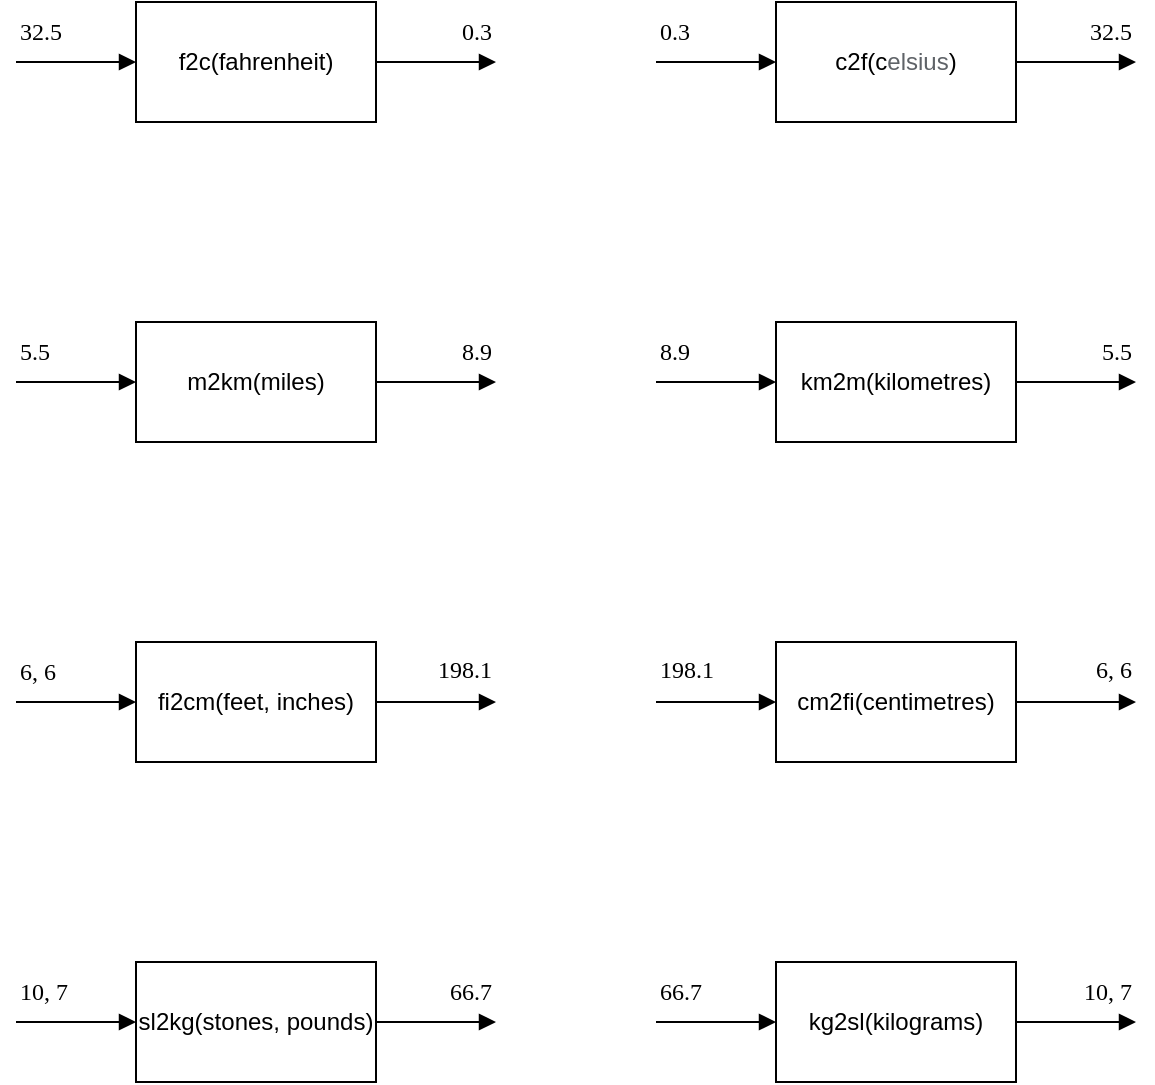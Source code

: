 <mxfile version="24.7.8" pages="2">
  <diagram id="5CwPGjUbyQKT_4r2Ptqw" name="functions">
    <mxGraphModel dx="882" dy="677" grid="1" gridSize="10" guides="1" tooltips="1" connect="1" arrows="1" fold="1" page="1" pageScale="1" pageWidth="1169" pageHeight="827" math="0" shadow="0">
      <root>
        <mxCell id="0" />
        <mxCell id="1" parent="0" />
        <mxCell id="KOdq0aEJ3bhY2r8L5KYj-3" style="edgeStyle=orthogonalEdgeStyle;rounded=0;orthogonalLoop=1;jettySize=auto;html=1;exitX=0;exitY=0.5;exitDx=0;exitDy=0;endArrow=none;endFill=0;startArrow=block;startFill=1;" parent="1" source="KOdq0aEJ3bhY2r8L5KYj-1" edge="1">
          <mxGeometry relative="1" as="geometry">
            <mxPoint x="360" y="110" as="targetPoint" />
          </mxGeometry>
        </mxCell>
        <mxCell id="UtDX9IJsaf98Vin3WjMV-13" style="edgeStyle=orthogonalEdgeStyle;rounded=0;orthogonalLoop=1;jettySize=auto;html=1;exitX=1;exitY=0.5;exitDx=0;exitDy=0;endArrow=block;endFill=1;" parent="1" source="KOdq0aEJ3bhY2r8L5KYj-1" edge="1">
          <mxGeometry relative="1" as="geometry">
            <mxPoint x="600" y="110" as="targetPoint" />
          </mxGeometry>
        </mxCell>
        <mxCell id="KOdq0aEJ3bhY2r8L5KYj-1" value="f2c(fahrenheit)" style="rounded=0;whiteSpace=wrap;html=1;" parent="1" vertex="1">
          <mxGeometry x="420" y="80" width="120" height="60" as="geometry" />
        </mxCell>
        <mxCell id="KOdq0aEJ3bhY2r8L5KYj-5" value="&lt;font face=&quot;Lucida Console&quot;&gt;&lt;span style=&quot;font-size: 12px;&quot;&gt;32.5&lt;/span&gt;&lt;/font&gt;" style="text;html=1;strokeColor=none;fillColor=none;align=left;verticalAlign=middle;whiteSpace=wrap;rounded=0;fontFamily=Helvetica;fontSize=11;fontColor=default;" parent="1" vertex="1">
          <mxGeometry x="360" y="80" width="60" height="30" as="geometry" />
        </mxCell>
        <mxCell id="KOdq0aEJ3bhY2r8L5KYj-8" style="edgeStyle=orthogonalEdgeStyle;rounded=0;orthogonalLoop=1;jettySize=auto;html=1;exitX=0;exitY=0.5;exitDx=0;exitDy=0;endArrow=none;endFill=0;startArrow=block;startFill=1;" parent="1" source="KOdq0aEJ3bhY2r8L5KYj-10" edge="1">
          <mxGeometry relative="1" as="geometry">
            <mxPoint x="680" y="110" as="targetPoint" />
          </mxGeometry>
        </mxCell>
        <mxCell id="KOdq0aEJ3bhY2r8L5KYj-9" style="edgeStyle=orthogonalEdgeStyle;shape=connector;rounded=0;orthogonalLoop=1;jettySize=auto;html=1;exitX=1;exitY=0.5;exitDx=0;exitDy=0;labelBackgroundColor=default;strokeColor=default;fontFamily=Helvetica;fontSize=11;fontColor=default;endArrow=block;endFill=1;" parent="1" source="KOdq0aEJ3bhY2r8L5KYj-10" edge="1">
          <mxGeometry relative="1" as="geometry">
            <mxPoint x="920" y="110" as="targetPoint" />
          </mxGeometry>
        </mxCell>
        <mxCell id="KOdq0aEJ3bhY2r8L5KYj-10" value="&lt;font style=&quot;font-size: 12px;&quot;&gt;c2f(c&lt;span style=&quot;color: rgb(95, 99, 104); font-family: Arial, sans-serif; text-align: left; background-color: rgb(255, 255, 255);&quot;&gt;elsius&lt;/span&gt;)&lt;/font&gt;" style="rounded=0;whiteSpace=wrap;html=1;" parent="1" vertex="1">
          <mxGeometry x="740" y="80" width="120" height="60" as="geometry" />
        </mxCell>
        <mxCell id="KOdq0aEJ3bhY2r8L5KYj-11" value="&lt;font style=&quot;font-size: 12px;&quot; face=&quot;Lucida Console&quot;&gt;0.3&lt;/font&gt;" style="text;html=1;strokeColor=none;fillColor=none;align=left;verticalAlign=middle;whiteSpace=wrap;rounded=0;fontFamily=Helvetica;fontSize=11;fontColor=default;" parent="1" vertex="1">
          <mxGeometry x="680" y="80" width="60" height="30" as="geometry" />
        </mxCell>
        <mxCell id="KOdq0aEJ3bhY2r8L5KYj-12" value="&lt;font style=&quot;font-size: 12px;&quot; face=&quot;Lucida Console&quot;&gt;32.5&lt;/font&gt;" style="text;html=1;strokeColor=none;fillColor=none;align=right;verticalAlign=middle;whiteSpace=wrap;rounded=0;fontFamily=Helvetica;fontSize=11;fontColor=default;" parent="1" vertex="1">
          <mxGeometry x="860" y="80" width="60" height="30" as="geometry" />
        </mxCell>
        <mxCell id="trtM3cNy_Q_8wwAv1gUO-1" style="edgeStyle=orthogonalEdgeStyle;rounded=0;orthogonalLoop=1;jettySize=auto;html=1;exitX=0;exitY=0.5;exitDx=0;exitDy=0;endArrow=none;endFill=0;startArrow=block;startFill=1;" parent="1" source="trtM3cNy_Q_8wwAv1gUO-3" edge="1">
          <mxGeometry relative="1" as="geometry">
            <mxPoint x="360" y="430" as="targetPoint" />
          </mxGeometry>
        </mxCell>
        <mxCell id="trtM3cNy_Q_8wwAv1gUO-2" style="edgeStyle=orthogonalEdgeStyle;shape=connector;rounded=0;orthogonalLoop=1;jettySize=auto;html=1;exitX=1;exitY=0.5;exitDx=0;exitDy=0;labelBackgroundColor=default;strokeColor=default;fontFamily=Helvetica;fontSize=11;fontColor=default;endArrow=block;endFill=1;" parent="1" source="trtM3cNy_Q_8wwAv1gUO-3" edge="1">
          <mxGeometry relative="1" as="geometry">
            <mxPoint x="600" y="430" as="targetPoint" />
          </mxGeometry>
        </mxCell>
        <mxCell id="trtM3cNy_Q_8wwAv1gUO-3" value="&lt;font style=&quot;font-size: 12px;&quot;&gt;fi2cm(feet, inches)&lt;/font&gt;" style="rounded=0;whiteSpace=wrap;html=1;" parent="1" vertex="1">
          <mxGeometry x="420" y="400" width="120" height="60" as="geometry" />
        </mxCell>
        <mxCell id="trtM3cNy_Q_8wwAv1gUO-4" value="&lt;font style=&quot;font-size: 12px;&quot; face=&quot;Lucida Console&quot;&gt;6, 6&lt;/font&gt;" style="text;html=1;strokeColor=none;fillColor=none;align=left;verticalAlign=middle;whiteSpace=wrap;rounded=0;fontFamily=Helvetica;fontSize=11;fontColor=default;" parent="1" vertex="1">
          <mxGeometry x="360" y="400" width="60" height="30" as="geometry" />
        </mxCell>
        <mxCell id="trtM3cNy_Q_8wwAv1gUO-5" value="&lt;font style=&quot;font-size: 12px;&quot; face=&quot;Lucida Console&quot;&gt;198.1&lt;/font&gt;" style="text;html=1;strokeColor=none;fillColor=none;align=right;verticalAlign=middle;whiteSpace=wrap;rounded=0;fontFamily=Helvetica;fontSize=11;fontColor=default;" parent="1" vertex="1">
          <mxGeometry x="540" y="399" width="60" height="30" as="geometry" />
        </mxCell>
        <mxCell id="trtM3cNy_Q_8wwAv1gUO-6" style="edgeStyle=orthogonalEdgeStyle;rounded=0;orthogonalLoop=1;jettySize=auto;html=1;exitX=0;exitY=0.5;exitDx=0;exitDy=0;endArrow=none;endFill=0;startArrow=block;startFill=1;" parent="1" source="trtM3cNy_Q_8wwAv1gUO-8" edge="1">
          <mxGeometry relative="1" as="geometry">
            <mxPoint x="680" y="430" as="targetPoint" />
          </mxGeometry>
        </mxCell>
        <mxCell id="trtM3cNy_Q_8wwAv1gUO-7" style="edgeStyle=orthogonalEdgeStyle;shape=connector;rounded=0;orthogonalLoop=1;jettySize=auto;html=1;exitX=1;exitY=0.5;exitDx=0;exitDy=0;labelBackgroundColor=default;strokeColor=default;fontFamily=Helvetica;fontSize=11;fontColor=default;endArrow=block;endFill=1;" parent="1" source="trtM3cNy_Q_8wwAv1gUO-8" edge="1">
          <mxGeometry relative="1" as="geometry">
            <mxPoint x="920" y="430" as="targetPoint" />
          </mxGeometry>
        </mxCell>
        <mxCell id="trtM3cNy_Q_8wwAv1gUO-8" value="&lt;font style=&quot;font-size: 12px;&quot;&gt;cm2fi(centimetres)&lt;/font&gt;" style="rounded=0;whiteSpace=wrap;html=1;" parent="1" vertex="1">
          <mxGeometry x="740" y="400" width="120" height="60" as="geometry" />
        </mxCell>
        <mxCell id="trtM3cNy_Q_8wwAv1gUO-9" value="&lt;font style=&quot;font-size: 12px;&quot; face=&quot;Lucida Console&quot;&gt;198.1&lt;/font&gt;" style="text;html=1;strokeColor=none;fillColor=none;align=left;verticalAlign=middle;whiteSpace=wrap;rounded=0;fontFamily=Helvetica;fontSize=11;fontColor=default;" parent="1" vertex="1">
          <mxGeometry x="680" y="399" width="60" height="30" as="geometry" />
        </mxCell>
        <mxCell id="trtM3cNy_Q_8wwAv1gUO-10" value="&lt;font style=&quot;font-size: 12px;&quot; face=&quot;Lucida Console&quot;&gt;6, 6&lt;/font&gt;" style="text;html=1;strokeColor=none;fillColor=none;align=right;verticalAlign=middle;whiteSpace=wrap;rounded=0;fontFamily=Helvetica;fontSize=11;fontColor=default;" parent="1" vertex="1">
          <mxGeometry x="860" y="399" width="60" height="30" as="geometry" />
        </mxCell>
        <mxCell id="trtM3cNy_Q_8wwAv1gUO-11" style="edgeStyle=orthogonalEdgeStyle;rounded=0;orthogonalLoop=1;jettySize=auto;html=1;exitX=0;exitY=0.5;exitDx=0;exitDy=0;endArrow=none;endFill=0;startArrow=block;startFill=1;" parent="1" source="trtM3cNy_Q_8wwAv1gUO-13" edge="1">
          <mxGeometry relative="1" as="geometry">
            <mxPoint x="360" y="270" as="targetPoint" />
          </mxGeometry>
        </mxCell>
        <mxCell id="trtM3cNy_Q_8wwAv1gUO-12" style="edgeStyle=orthogonalEdgeStyle;shape=connector;rounded=0;orthogonalLoop=1;jettySize=auto;html=1;exitX=1;exitY=0.5;exitDx=0;exitDy=0;labelBackgroundColor=default;strokeColor=default;fontFamily=Helvetica;fontSize=11;fontColor=default;endArrow=block;endFill=1;" parent="1" source="trtM3cNy_Q_8wwAv1gUO-13" edge="1">
          <mxGeometry relative="1" as="geometry">
            <mxPoint x="600" y="270" as="targetPoint" />
          </mxGeometry>
        </mxCell>
        <mxCell id="trtM3cNy_Q_8wwAv1gUO-13" value="m2km(miles)" style="rounded=0;whiteSpace=wrap;html=1;" parent="1" vertex="1">
          <mxGeometry x="420" y="240" width="120" height="60" as="geometry" />
        </mxCell>
        <mxCell id="trtM3cNy_Q_8wwAv1gUO-14" value="&lt;font face=&quot;Lucida Console&quot;&gt;&lt;span style=&quot;font-size: 12px;&quot;&gt;5.5&lt;/span&gt;&lt;/font&gt;" style="text;html=1;strokeColor=none;fillColor=none;align=left;verticalAlign=middle;whiteSpace=wrap;rounded=0;fontFamily=Helvetica;fontSize=11;fontColor=default;" parent="1" vertex="1">
          <mxGeometry x="360" y="240" width="60" height="30" as="geometry" />
        </mxCell>
        <mxCell id="trtM3cNy_Q_8wwAv1gUO-15" value="&lt;font style=&quot;font-size: 12px;&quot; face=&quot;Lucida Console&quot;&gt;8.9&lt;/font&gt;" style="text;html=1;strokeColor=none;fillColor=none;align=right;verticalAlign=middle;whiteSpace=wrap;rounded=0;fontFamily=Helvetica;fontSize=11;fontColor=default;" parent="1" vertex="1">
          <mxGeometry x="540" y="240" width="60" height="30" as="geometry" />
        </mxCell>
        <mxCell id="trtM3cNy_Q_8wwAv1gUO-16" style="edgeStyle=orthogonalEdgeStyle;rounded=0;orthogonalLoop=1;jettySize=auto;html=1;exitX=0;exitY=0.5;exitDx=0;exitDy=0;endArrow=none;endFill=0;startArrow=block;startFill=1;" parent="1" source="trtM3cNy_Q_8wwAv1gUO-18" edge="1">
          <mxGeometry relative="1" as="geometry">
            <mxPoint x="680" y="270" as="targetPoint" />
          </mxGeometry>
        </mxCell>
        <mxCell id="trtM3cNy_Q_8wwAv1gUO-17" style="edgeStyle=orthogonalEdgeStyle;shape=connector;rounded=0;orthogonalLoop=1;jettySize=auto;html=1;exitX=1;exitY=0.5;exitDx=0;exitDy=0;labelBackgroundColor=default;strokeColor=default;fontFamily=Helvetica;fontSize=11;fontColor=default;endArrow=block;endFill=1;" parent="1" source="trtM3cNy_Q_8wwAv1gUO-18" edge="1">
          <mxGeometry relative="1" as="geometry">
            <mxPoint x="920" y="270" as="targetPoint" />
          </mxGeometry>
        </mxCell>
        <mxCell id="trtM3cNy_Q_8wwAv1gUO-18" value="&lt;font style=&quot;font-size: 12px;&quot;&gt;km2m(kilometres)&lt;/font&gt;" style="rounded=0;whiteSpace=wrap;html=1;" parent="1" vertex="1">
          <mxGeometry x="740" y="240" width="120" height="60" as="geometry" />
        </mxCell>
        <mxCell id="trtM3cNy_Q_8wwAv1gUO-19" value="&lt;font style=&quot;font-size: 12px;&quot; face=&quot;Lucida Console&quot;&gt;8.9&lt;/font&gt;" style="text;html=1;strokeColor=none;fillColor=none;align=left;verticalAlign=middle;whiteSpace=wrap;rounded=0;fontFamily=Helvetica;fontSize=11;fontColor=default;" parent="1" vertex="1">
          <mxGeometry x="680" y="240" width="60" height="30" as="geometry" />
        </mxCell>
        <mxCell id="trtM3cNy_Q_8wwAv1gUO-20" value="&lt;font style=&quot;font-size: 12px;&quot; face=&quot;Lucida Console&quot;&gt;5.5&lt;/font&gt;" style="text;html=1;strokeColor=none;fillColor=none;align=right;verticalAlign=middle;whiteSpace=wrap;rounded=0;fontFamily=Helvetica;fontSize=11;fontColor=default;" parent="1" vertex="1">
          <mxGeometry x="860" y="240" width="60" height="30" as="geometry" />
        </mxCell>
        <mxCell id="UtDX9IJsaf98Vin3WjMV-1" style="edgeStyle=orthogonalEdgeStyle;rounded=0;orthogonalLoop=1;jettySize=auto;html=1;exitX=0;exitY=0.5;exitDx=0;exitDy=0;endArrow=none;endFill=0;startArrow=block;startFill=1;" parent="1" source="UtDX9IJsaf98Vin3WjMV-3" edge="1">
          <mxGeometry relative="1" as="geometry">
            <mxPoint x="360" y="590" as="targetPoint" />
          </mxGeometry>
        </mxCell>
        <mxCell id="UtDX9IJsaf98Vin3WjMV-15" style="edgeStyle=orthogonalEdgeStyle;shape=connector;rounded=0;orthogonalLoop=1;jettySize=auto;html=1;exitX=1;exitY=0.5;exitDx=0;exitDy=0;strokeColor=default;align=center;verticalAlign=middle;fontFamily=Helvetica;fontSize=11;fontColor=default;labelBackgroundColor=default;endArrow=block;endFill=1;" parent="1" source="UtDX9IJsaf98Vin3WjMV-3" edge="1">
          <mxGeometry relative="1" as="geometry">
            <mxPoint x="600" y="590" as="targetPoint" />
          </mxGeometry>
        </mxCell>
        <mxCell id="UtDX9IJsaf98Vin3WjMV-3" value="&lt;font style=&quot;font-size: 12px;&quot;&gt;sl2kg(stones, pounds)&lt;/font&gt;" style="rounded=0;whiteSpace=wrap;html=1;" parent="1" vertex="1">
          <mxGeometry x="420" y="560" width="120" height="60" as="geometry" />
        </mxCell>
        <mxCell id="UtDX9IJsaf98Vin3WjMV-4" value="&lt;font style=&quot;font-size: 12px;&quot; face=&quot;Lucida Console&quot;&gt;10, 7&lt;/font&gt;" style="text;html=1;strokeColor=none;fillColor=none;align=left;verticalAlign=middle;whiteSpace=wrap;rounded=0;fontFamily=Helvetica;fontSize=11;fontColor=default;" parent="1" vertex="1">
          <mxGeometry x="360" y="560" width="60" height="30" as="geometry" />
        </mxCell>
        <mxCell id="UtDX9IJsaf98Vin3WjMV-6" style="edgeStyle=orthogonalEdgeStyle;rounded=0;orthogonalLoop=1;jettySize=auto;html=1;exitX=0;exitY=0.5;exitDx=0;exitDy=0;endArrow=none;endFill=0;startArrow=block;startFill=1;" parent="1" source="UtDX9IJsaf98Vin3WjMV-8" edge="1">
          <mxGeometry relative="1" as="geometry">
            <mxPoint x="680" y="590" as="targetPoint" />
          </mxGeometry>
        </mxCell>
        <mxCell id="UtDX9IJsaf98Vin3WjMV-7" style="edgeStyle=orthogonalEdgeStyle;shape=connector;rounded=0;orthogonalLoop=1;jettySize=auto;html=1;exitX=1;exitY=0.5;exitDx=0;exitDy=0;labelBackgroundColor=default;strokeColor=default;fontFamily=Helvetica;fontSize=11;fontColor=default;endArrow=block;endFill=1;" parent="1" source="UtDX9IJsaf98Vin3WjMV-8" edge="1">
          <mxGeometry relative="1" as="geometry">
            <mxPoint x="920" y="590" as="targetPoint" />
          </mxGeometry>
        </mxCell>
        <mxCell id="UtDX9IJsaf98Vin3WjMV-8" value="&lt;font style=&quot;font-size: 12px;&quot;&gt;kg2sl(kilograms)&lt;/font&gt;" style="rounded=0;whiteSpace=wrap;html=1;" parent="1" vertex="1">
          <mxGeometry x="740" y="560" width="120" height="60" as="geometry" />
        </mxCell>
        <mxCell id="UtDX9IJsaf98Vin3WjMV-9" value="&lt;font style=&quot;font-size: 12px;&quot; face=&quot;Lucida Console&quot;&gt;66.7&lt;/font&gt;" style="text;html=1;strokeColor=none;fillColor=none;align=left;verticalAlign=middle;whiteSpace=wrap;rounded=0;fontFamily=Helvetica;fontSize=11;fontColor=default;" parent="1" vertex="1">
          <mxGeometry x="680" y="560" width="60" height="30" as="geometry" />
        </mxCell>
        <mxCell id="UtDX9IJsaf98Vin3WjMV-10" value="&lt;font style=&quot;font-size: 12px;&quot; face=&quot;Lucida Console&quot;&gt;10, 7&lt;/font&gt;" style="text;html=1;strokeColor=none;fillColor=none;align=right;verticalAlign=middle;whiteSpace=wrap;rounded=0;fontFamily=Helvetica;fontSize=11;fontColor=default;" parent="1" vertex="1">
          <mxGeometry x="860" y="560" width="60" height="30" as="geometry" />
        </mxCell>
        <mxCell id="KOdq0aEJ3bhY2r8L5KYj-6" value="&lt;font style=&quot;font-size: 12px;&quot; face=&quot;Lucida Console&quot;&gt;0.3&lt;/font&gt;" style="text;html=1;strokeColor=none;fillColor=none;align=right;verticalAlign=middle;whiteSpace=wrap;rounded=0;fontFamily=Helvetica;fontSize=11;fontColor=default;" parent="1" vertex="1">
          <mxGeometry x="540" y="80" width="60" height="30" as="geometry" />
        </mxCell>
        <mxCell id="UtDX9IJsaf98Vin3WjMV-5" value="&lt;font style=&quot;font-size: 12px;&quot; face=&quot;Lucida Console&quot;&gt;66.7&lt;/font&gt;" style="text;html=1;strokeColor=none;fillColor=none;align=right;verticalAlign=middle;whiteSpace=wrap;rounded=0;fontFamily=Helvetica;fontSize=11;fontColor=default;" parent="1" vertex="1">
          <mxGeometry x="540" y="560" width="60" height="30" as="geometry" />
        </mxCell>
      </root>
    </mxGraphModel>
  </diagram>
  <diagram id="JhtlfFd-z6uTGVz7A-Ey" name="Page-1">
    <mxGraphModel dx="870" dy="655" grid="1" gridSize="10" guides="1" tooltips="1" connect="1" arrows="1" fold="1" page="1" pageScale="1" pageWidth="1169" pageHeight="827" math="0" shadow="0">
      <root>
        <mxCell id="0" />
        <mxCell id="1" parent="0" />
        <mxCell id="RjlD7E5bPbX68Lo8WS0Y-27" style="edgeStyle=orthogonalEdgeStyle;rounded=0;orthogonalLoop=1;jettySize=auto;html=1;exitX=0.5;exitY=1;exitDx=0;exitDy=0;startArrow=none;startFill=0;endArrow=none;endFill=0;" edge="1" parent="1" source="RjlD7E5bPbX68Lo8WS0Y-1">
          <mxGeometry relative="1" as="geometry">
            <mxPoint x="540" y="200" as="targetPoint" />
          </mxGeometry>
        </mxCell>
        <mxCell id="RjlD7E5bPbX68Lo8WS0Y-1" value="Convert Fahrenheit to Celsius" style="rounded=0;whiteSpace=wrap;html=1;" vertex="1" parent="1">
          <mxGeometry x="480" y="120" width="120" height="60" as="geometry" />
        </mxCell>
        <mxCell id="RjlD7E5bPbX68Lo8WS0Y-4" style="edgeStyle=orthogonalEdgeStyle;rounded=0;orthogonalLoop=1;jettySize=auto;html=1;exitX=0.25;exitY=1;exitDx=0;exitDy=0;endArrow=none;endFill=0;startArrow=block;startFill=1;" edge="1" parent="1" source="RjlD7E5bPbX68Lo8WS0Y-2">
          <mxGeometry relative="1" as="geometry">
            <mxPoint x="210" y="360" as="targetPoint" />
          </mxGeometry>
        </mxCell>
        <mxCell id="RjlD7E5bPbX68Lo8WS0Y-18" style="edgeStyle=orthogonalEdgeStyle;rounded=0;orthogonalLoop=1;jettySize=auto;html=1;exitX=0.5;exitY=0;exitDx=0;exitDy=0;startArrow=none;startFill=0;endArrow=none;endFill=0;" edge="1" parent="1" source="RjlD7E5bPbX68Lo8WS0Y-2">
          <mxGeometry relative="1" as="geometry">
            <mxPoint x="240" y="200" as="targetPoint" />
          </mxGeometry>
        </mxCell>
        <mxCell id="RjlD7E5bPbX68Lo8WS0Y-2" value="Accept Fahrenheit&amp;nbsp;value" style="rounded=0;whiteSpace=wrap;html=1;" vertex="1" parent="1">
          <mxGeometry x="180" y="240" width="120" height="60" as="geometry" />
        </mxCell>
        <mxCell id="RjlD7E5bPbX68Lo8WS0Y-19" style="edgeStyle=orthogonalEdgeStyle;rounded=0;orthogonalLoop=1;jettySize=auto;html=1;exitX=0.5;exitY=0;exitDx=0;exitDy=0;startArrow=none;startFill=0;endArrow=none;endFill=0;" edge="1" parent="1" source="RjlD7E5bPbX68Lo8WS0Y-3">
          <mxGeometry relative="1" as="geometry">
            <mxPoint x="360" y="200" as="targetPoint" />
          </mxGeometry>
        </mxCell>
        <mxCell id="RjlD7E5bPbX68Lo8WS0Y-3" value="Subtract 32" style="rounded=0;whiteSpace=wrap;html=1;" vertex="1" parent="1">
          <mxGeometry x="300" y="360" width="120" height="60" as="geometry" />
        </mxCell>
        <mxCell id="RjlD7E5bPbX68Lo8WS0Y-26" style="edgeStyle=orthogonalEdgeStyle;rounded=0;orthogonalLoop=1;jettySize=auto;html=1;exitX=0.5;exitY=0;exitDx=0;exitDy=0;startArrow=none;startFill=0;endArrow=none;endFill=0;" edge="1" parent="1" source="RjlD7E5bPbX68Lo8WS0Y-5">
          <mxGeometry relative="1" as="geometry">
            <mxPoint x="480" y="200" as="targetPoint" />
          </mxGeometry>
        </mxCell>
        <mxCell id="RjlD7E5bPbX68Lo8WS0Y-5" value="Multiply by 5" style="rounded=0;whiteSpace=wrap;html=1;" vertex="1" parent="1">
          <mxGeometry x="420" y="240" width="120" height="60" as="geometry" />
        </mxCell>
        <mxCell id="RjlD7E5bPbX68Lo8WS0Y-20" style="edgeStyle=orthogonalEdgeStyle;rounded=0;orthogonalLoop=1;jettySize=auto;html=1;exitX=0.5;exitY=0;exitDx=0;exitDy=0;startArrow=none;startFill=0;endArrow=none;endFill=0;" edge="1" parent="1" source="RjlD7E5bPbX68Lo8WS0Y-7">
          <mxGeometry relative="1" as="geometry">
            <mxPoint x="600" y="200" as="targetPoint" />
          </mxGeometry>
        </mxCell>
        <mxCell id="RjlD7E5bPbX68Lo8WS0Y-7" value="Divide by 9" style="rounded=0;whiteSpace=wrap;html=1;" vertex="1" parent="1">
          <mxGeometry x="540" y="360" width="120" height="60" as="geometry" />
        </mxCell>
        <mxCell id="RjlD7E5bPbX68Lo8WS0Y-10" style="edgeStyle=orthogonalEdgeStyle;rounded=0;orthogonalLoop=1;jettySize=auto;html=1;exitX=0.75;exitY=1;exitDx=0;exitDy=0;startArrow=none;startFill=0;endArrow=block;endFill=1;" edge="1" parent="1" source="RjlD7E5bPbX68Lo8WS0Y-8">
          <mxGeometry relative="1" as="geometry">
            <mxPoint x="870" y="440" as="targetPoint" />
          </mxGeometry>
        </mxCell>
        <mxCell id="RjlD7E5bPbX68Lo8WS0Y-25" style="edgeStyle=orthogonalEdgeStyle;rounded=0;orthogonalLoop=1;jettySize=auto;html=1;exitX=0.5;exitY=0;exitDx=0;exitDy=0;startArrow=none;startFill=0;endArrow=none;endFill=0;" edge="1" parent="1" source="RjlD7E5bPbX68Lo8WS0Y-8">
          <mxGeometry relative="1" as="geometry">
            <mxPoint x="840" y="200" as="targetPoint" />
          </mxGeometry>
        </mxCell>
        <mxCell id="RjlD7E5bPbX68Lo8WS0Y-8" value="Return Celsius value" style="rounded=0;whiteSpace=wrap;html=1;" vertex="1" parent="1">
          <mxGeometry x="780" y="360" width="120" height="60" as="geometry" />
        </mxCell>
        <mxCell id="RjlD7E5bPbX68Lo8WS0Y-11" value="tempF" style="text;html=1;strokeColor=none;fillColor=none;align=center;verticalAlign=middle;whiteSpace=wrap;rounded=0;" vertex="1" parent="1">
          <mxGeometry x="190" y="360" width="40" height="20" as="geometry" />
        </mxCell>
        <mxCell id="RjlD7E5bPbX68Lo8WS0Y-12" value="tempC" style="text;html=1;strokeColor=none;fillColor=none;align=center;verticalAlign=middle;whiteSpace=wrap;rounded=0;" vertex="1" parent="1">
          <mxGeometry x="850" y="440" width="40" height="20" as="geometry" />
        </mxCell>
        <mxCell id="RjlD7E5bPbX68Lo8WS0Y-16" value="" style="endArrow=none;html=1;" edge="1" parent="1">
          <mxGeometry width="50" height="50" relative="1" as="geometry">
            <mxPoint x="240" y="200" as="sourcePoint" />
            <mxPoint x="840" y="200" as="targetPoint" />
          </mxGeometry>
        </mxCell>
        <mxCell id="RjlD7E5bPbX68Lo8WS0Y-24" style="edgeStyle=orthogonalEdgeStyle;rounded=0;orthogonalLoop=1;jettySize=auto;html=1;exitX=0.5;exitY=0;exitDx=0;exitDy=0;startArrow=none;startFill=0;endArrow=none;endFill=0;" edge="1" parent="1" source="RjlD7E5bPbX68Lo8WS0Y-23">
          <mxGeometry relative="1" as="geometry">
            <mxPoint x="720" y="200" as="targetPoint" />
          </mxGeometry>
        </mxCell>
        <mxCell id="RjlD7E5bPbX68Lo8WS0Y-23" value="Round to 1 decimal point" style="shape=process;whiteSpace=wrap;html=1;backgroundOutline=1;" vertex="1" parent="1">
          <mxGeometry x="660" y="240" width="120" height="60" as="geometry" />
        </mxCell>
      </root>
    </mxGraphModel>
  </diagram>
</mxfile>
